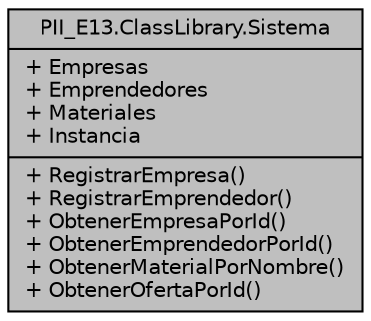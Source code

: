 digraph "PII_E13.ClassLibrary.Sistema"
{
 // INTERACTIVE_SVG=YES
 // LATEX_PDF_SIZE
  edge [fontname="Helvetica",fontsize="10",labelfontname="Helvetica",labelfontsize="10"];
  node [fontname="Helvetica",fontsize="10",shape=record];
  Node1 [label="{PII_E13.ClassLibrary.Sistema\n|+ Empresas\l+ Emprendedores\l+ Materiales\l+ Instancia\l|+ RegistrarEmpresa()\l+ RegistrarEmprendedor()\l+ ObtenerEmpresaPorId()\l+ ObtenerEmprendedorPorId()\l+ ObtenerMaterialPorNombre()\l+ ObtenerOfertaPorId()\l}",height=0.2,width=0.4,color="black", fillcolor="grey75", style="filled", fontcolor="black",tooltip="Esta clase representa al sistema principal de la aplicación. Permite registrar usuarios como Empresas..."];
}
